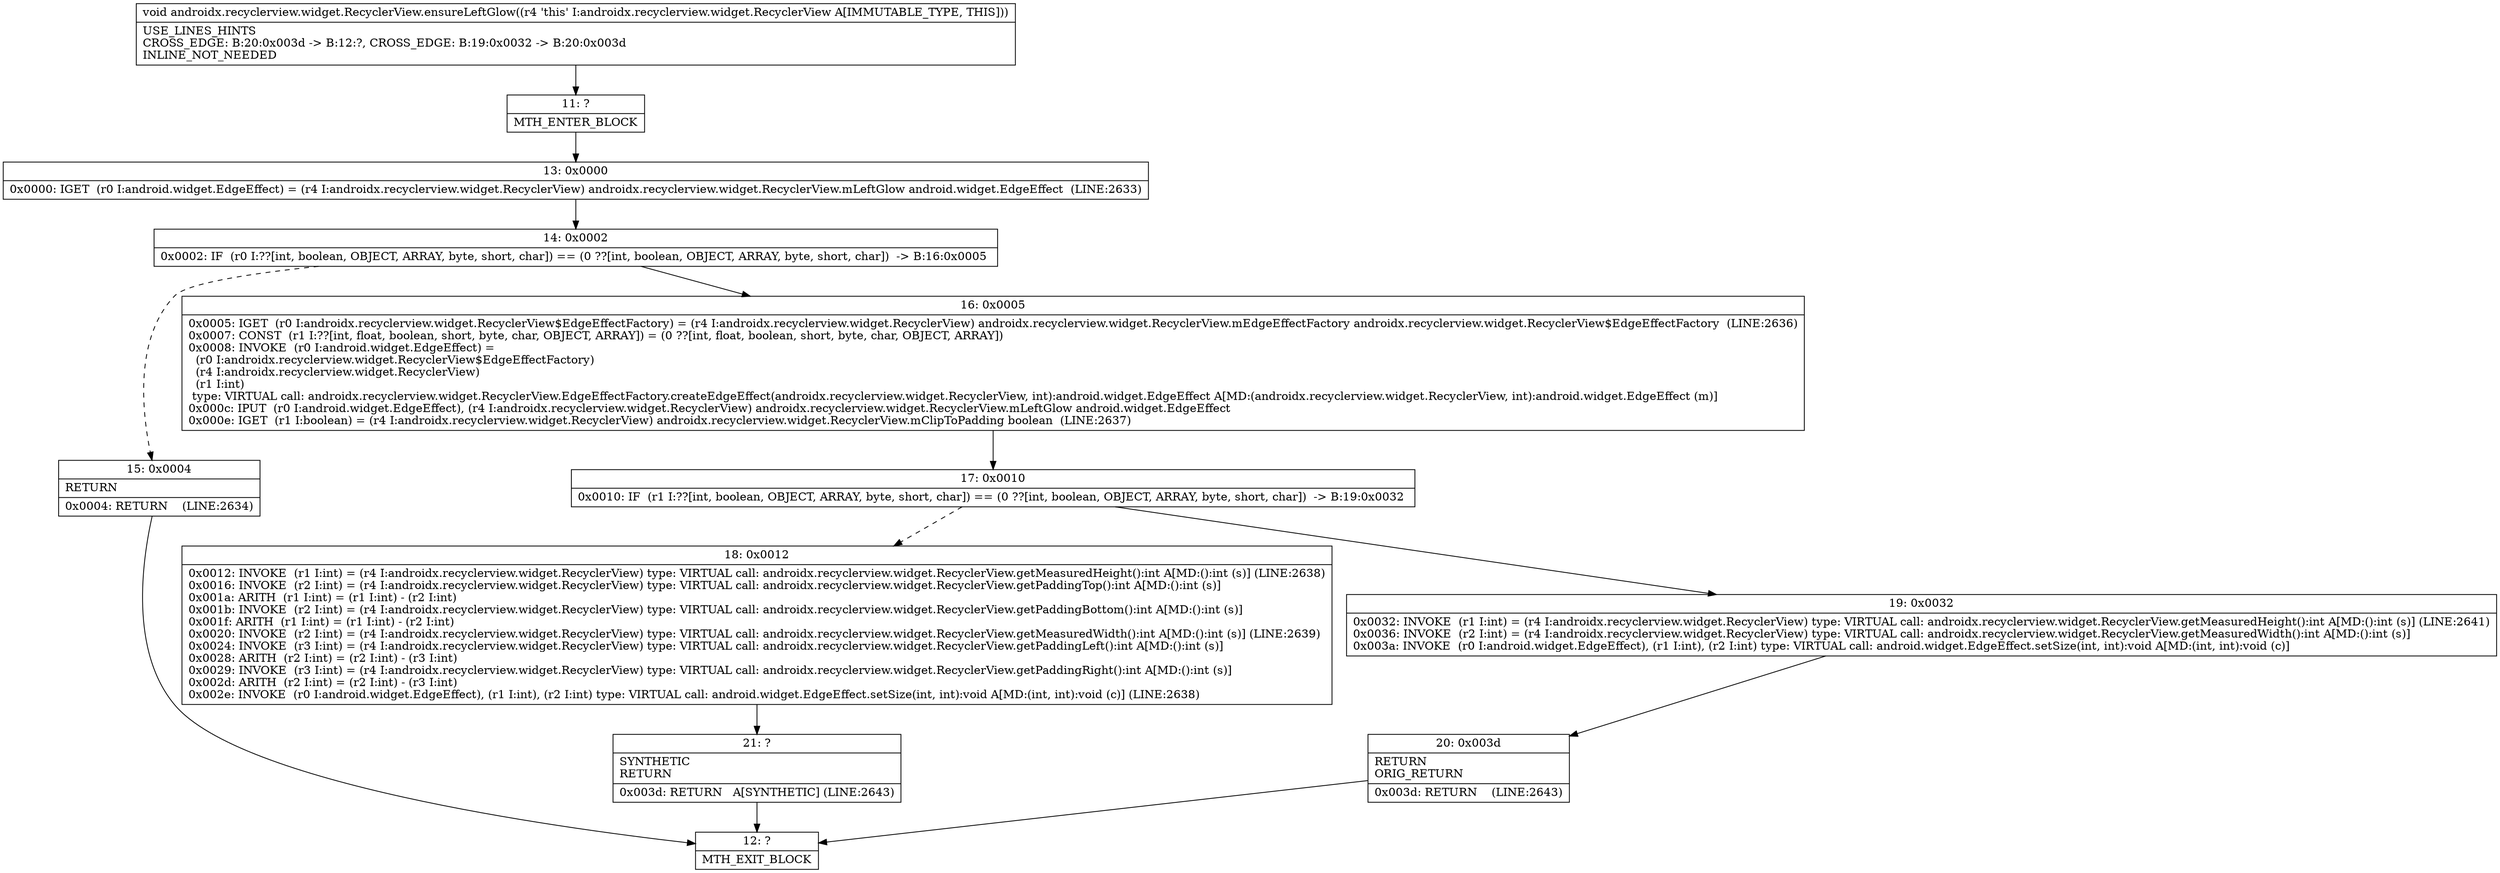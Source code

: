 digraph "CFG forandroidx.recyclerview.widget.RecyclerView.ensureLeftGlow()V" {
Node_11 [shape=record,label="{11\:\ ?|MTH_ENTER_BLOCK\l}"];
Node_13 [shape=record,label="{13\:\ 0x0000|0x0000: IGET  (r0 I:android.widget.EdgeEffect) = (r4 I:androidx.recyclerview.widget.RecyclerView) androidx.recyclerview.widget.RecyclerView.mLeftGlow android.widget.EdgeEffect  (LINE:2633)\l}"];
Node_14 [shape=record,label="{14\:\ 0x0002|0x0002: IF  (r0 I:??[int, boolean, OBJECT, ARRAY, byte, short, char]) == (0 ??[int, boolean, OBJECT, ARRAY, byte, short, char])  \-\> B:16:0x0005 \l}"];
Node_15 [shape=record,label="{15\:\ 0x0004|RETURN\l|0x0004: RETURN    (LINE:2634)\l}"];
Node_12 [shape=record,label="{12\:\ ?|MTH_EXIT_BLOCK\l}"];
Node_16 [shape=record,label="{16\:\ 0x0005|0x0005: IGET  (r0 I:androidx.recyclerview.widget.RecyclerView$EdgeEffectFactory) = (r4 I:androidx.recyclerview.widget.RecyclerView) androidx.recyclerview.widget.RecyclerView.mEdgeEffectFactory androidx.recyclerview.widget.RecyclerView$EdgeEffectFactory  (LINE:2636)\l0x0007: CONST  (r1 I:??[int, float, boolean, short, byte, char, OBJECT, ARRAY]) = (0 ??[int, float, boolean, short, byte, char, OBJECT, ARRAY]) \l0x0008: INVOKE  (r0 I:android.widget.EdgeEffect) = \l  (r0 I:androidx.recyclerview.widget.RecyclerView$EdgeEffectFactory)\l  (r4 I:androidx.recyclerview.widget.RecyclerView)\l  (r1 I:int)\l type: VIRTUAL call: androidx.recyclerview.widget.RecyclerView.EdgeEffectFactory.createEdgeEffect(androidx.recyclerview.widget.RecyclerView, int):android.widget.EdgeEffect A[MD:(androidx.recyclerview.widget.RecyclerView, int):android.widget.EdgeEffect (m)]\l0x000c: IPUT  (r0 I:android.widget.EdgeEffect), (r4 I:androidx.recyclerview.widget.RecyclerView) androidx.recyclerview.widget.RecyclerView.mLeftGlow android.widget.EdgeEffect \l0x000e: IGET  (r1 I:boolean) = (r4 I:androidx.recyclerview.widget.RecyclerView) androidx.recyclerview.widget.RecyclerView.mClipToPadding boolean  (LINE:2637)\l}"];
Node_17 [shape=record,label="{17\:\ 0x0010|0x0010: IF  (r1 I:??[int, boolean, OBJECT, ARRAY, byte, short, char]) == (0 ??[int, boolean, OBJECT, ARRAY, byte, short, char])  \-\> B:19:0x0032 \l}"];
Node_18 [shape=record,label="{18\:\ 0x0012|0x0012: INVOKE  (r1 I:int) = (r4 I:androidx.recyclerview.widget.RecyclerView) type: VIRTUAL call: androidx.recyclerview.widget.RecyclerView.getMeasuredHeight():int A[MD:():int (s)] (LINE:2638)\l0x0016: INVOKE  (r2 I:int) = (r4 I:androidx.recyclerview.widget.RecyclerView) type: VIRTUAL call: androidx.recyclerview.widget.RecyclerView.getPaddingTop():int A[MD:():int (s)]\l0x001a: ARITH  (r1 I:int) = (r1 I:int) \- (r2 I:int) \l0x001b: INVOKE  (r2 I:int) = (r4 I:androidx.recyclerview.widget.RecyclerView) type: VIRTUAL call: androidx.recyclerview.widget.RecyclerView.getPaddingBottom():int A[MD:():int (s)]\l0x001f: ARITH  (r1 I:int) = (r1 I:int) \- (r2 I:int) \l0x0020: INVOKE  (r2 I:int) = (r4 I:androidx.recyclerview.widget.RecyclerView) type: VIRTUAL call: androidx.recyclerview.widget.RecyclerView.getMeasuredWidth():int A[MD:():int (s)] (LINE:2639)\l0x0024: INVOKE  (r3 I:int) = (r4 I:androidx.recyclerview.widget.RecyclerView) type: VIRTUAL call: androidx.recyclerview.widget.RecyclerView.getPaddingLeft():int A[MD:():int (s)]\l0x0028: ARITH  (r2 I:int) = (r2 I:int) \- (r3 I:int) \l0x0029: INVOKE  (r3 I:int) = (r4 I:androidx.recyclerview.widget.RecyclerView) type: VIRTUAL call: androidx.recyclerview.widget.RecyclerView.getPaddingRight():int A[MD:():int (s)]\l0x002d: ARITH  (r2 I:int) = (r2 I:int) \- (r3 I:int) \l0x002e: INVOKE  (r0 I:android.widget.EdgeEffect), (r1 I:int), (r2 I:int) type: VIRTUAL call: android.widget.EdgeEffect.setSize(int, int):void A[MD:(int, int):void (c)] (LINE:2638)\l}"];
Node_21 [shape=record,label="{21\:\ ?|SYNTHETIC\lRETURN\l|0x003d: RETURN   A[SYNTHETIC] (LINE:2643)\l}"];
Node_19 [shape=record,label="{19\:\ 0x0032|0x0032: INVOKE  (r1 I:int) = (r4 I:androidx.recyclerview.widget.RecyclerView) type: VIRTUAL call: androidx.recyclerview.widget.RecyclerView.getMeasuredHeight():int A[MD:():int (s)] (LINE:2641)\l0x0036: INVOKE  (r2 I:int) = (r4 I:androidx.recyclerview.widget.RecyclerView) type: VIRTUAL call: androidx.recyclerview.widget.RecyclerView.getMeasuredWidth():int A[MD:():int (s)]\l0x003a: INVOKE  (r0 I:android.widget.EdgeEffect), (r1 I:int), (r2 I:int) type: VIRTUAL call: android.widget.EdgeEffect.setSize(int, int):void A[MD:(int, int):void (c)]\l}"];
Node_20 [shape=record,label="{20\:\ 0x003d|RETURN\lORIG_RETURN\l|0x003d: RETURN    (LINE:2643)\l}"];
MethodNode[shape=record,label="{void androidx.recyclerview.widget.RecyclerView.ensureLeftGlow((r4 'this' I:androidx.recyclerview.widget.RecyclerView A[IMMUTABLE_TYPE, THIS]))  | USE_LINES_HINTS\lCROSS_EDGE: B:20:0x003d \-\> B:12:?, CROSS_EDGE: B:19:0x0032 \-\> B:20:0x003d\lINLINE_NOT_NEEDED\l}"];
MethodNode -> Node_11;Node_11 -> Node_13;
Node_13 -> Node_14;
Node_14 -> Node_15[style=dashed];
Node_14 -> Node_16;
Node_15 -> Node_12;
Node_16 -> Node_17;
Node_17 -> Node_18[style=dashed];
Node_17 -> Node_19;
Node_18 -> Node_21;
Node_21 -> Node_12;
Node_19 -> Node_20;
Node_20 -> Node_12;
}

